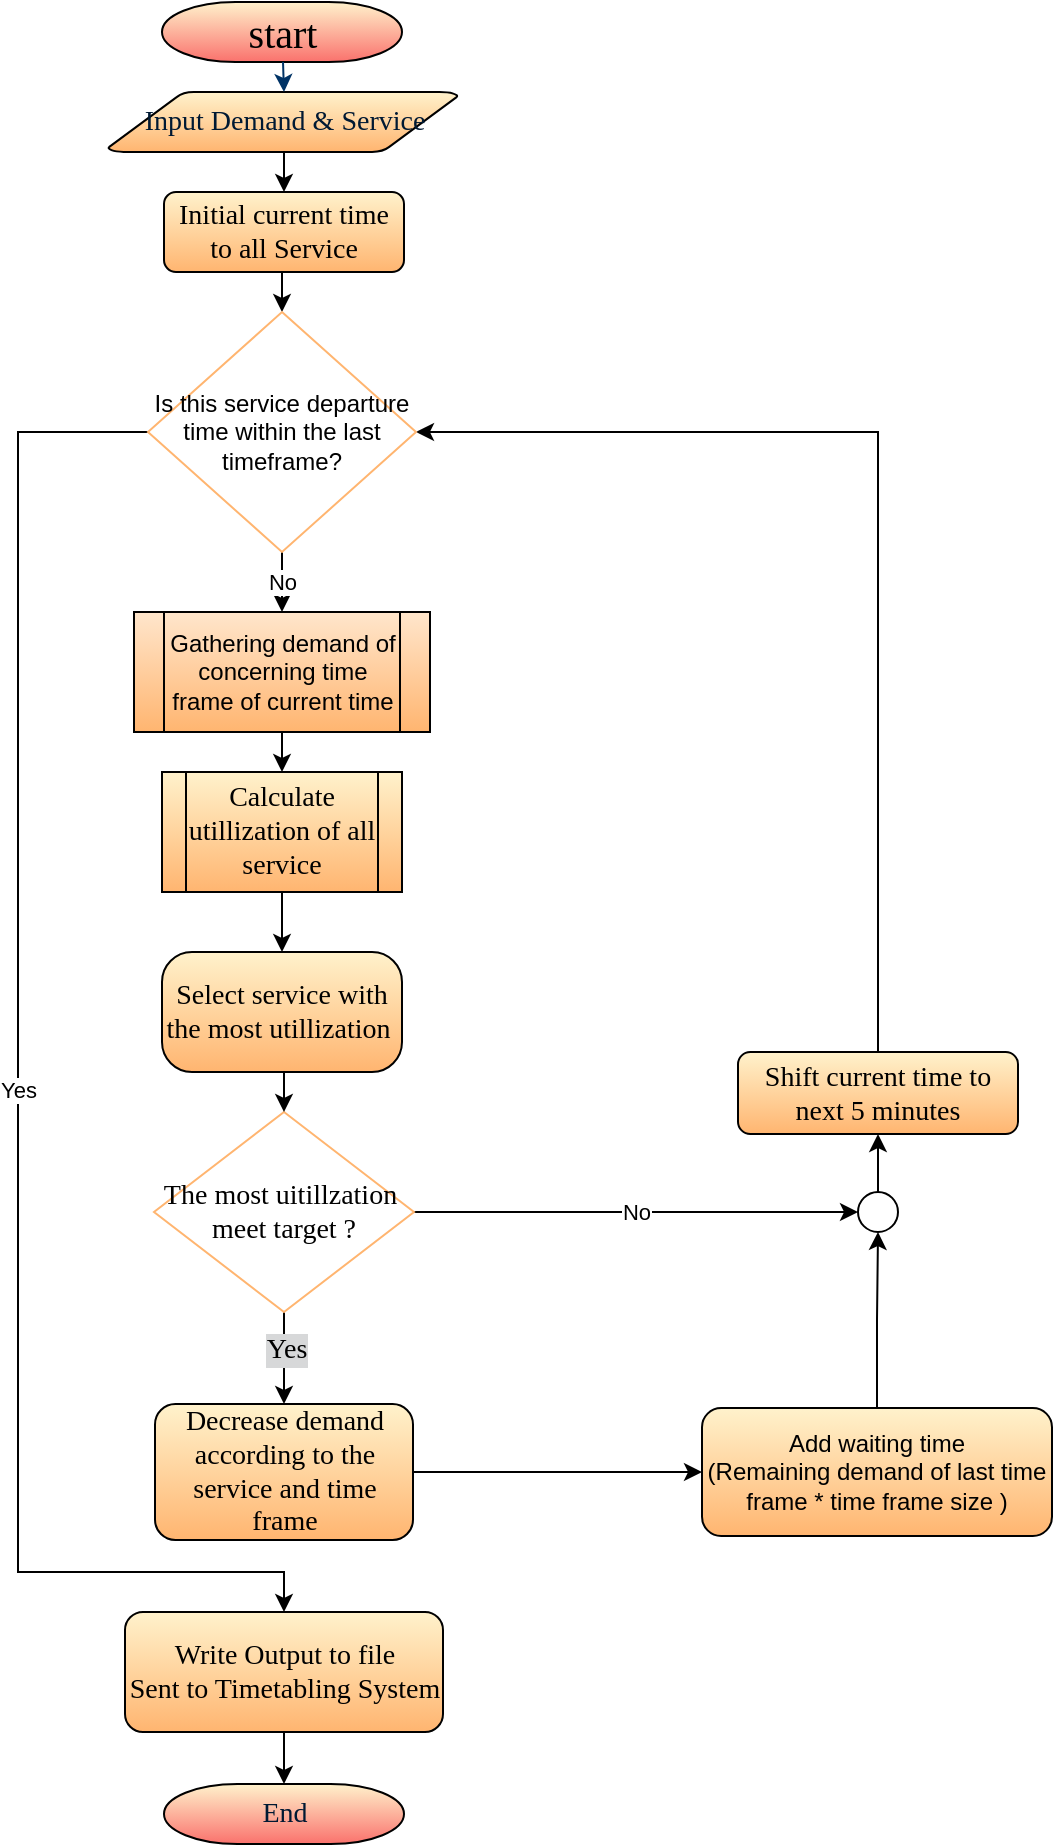 <mxfile version="10.6.5" type="github"><diagram id="IksRYjbdFxxhTBMnKAOK" name="Page-1"><mxGraphModel dx="1874" dy="745" grid="1" gridSize="10" guides="1" tooltips="1" connect="1" arrows="1" fold="1" page="1" pageScale="1" pageWidth="850" pageHeight="1100" math="0" shadow="0"><root><mxCell id="0"/><mxCell id="1" parent="0"/><mxCell id="jh3pecBuK80P3w0I09oi-1" value="start" style="shape=mxgraph.flowchart.terminator;fillColor=#FFF2CC;strokeColor=#000000;strokeWidth=1;gradientDirection=south;fontStyle=0;html=1;fontFamily=Times New Roman;spacing=2;fontSize=20;gradientColor=#FA726D;labelBorderColor=none;" parent="1" vertex="1"><mxGeometry x="272" y="75" width="120" height="30" as="geometry"/></mxCell><mxCell id="jh3pecBuK80P3w0I09oi-2" value="Input Demand &amp;amp; Service&lt;br style=&quot;font-size: 14px;&quot;&gt;" style="shape=mxgraph.flowchart.data;fillColor=#FFF2CC;strokeColor=#000000;strokeWidth=1;gradientColor=#FFB570;gradientDirection=south;fontColor=#001933;fontStyle=0;html=1;fontFamily=Times New Roman;spacing=2;fontSize=14;labelBorderColor=none;" parent="1" vertex="1"><mxGeometry x="245" y="120" width="175" height="30" as="geometry"/></mxCell><mxCell id="jh3pecBuK80P3w0I09oi-3" style="edgeStyle=orthogonalEdgeStyle;rounded=0;html=1;exitX=0.5;exitY=1;exitPerimeter=0;entryX=0.5;entryY=0;jettySize=auto;orthogonalLoop=1;fontFamily=Times New Roman;spacing=2;fontSize=14;labelBorderColor=none;" parent="1" target="jh3pecBuK80P3w0I09oi-8" edge="1"><mxGeometry relative="1" as="geometry"><mxPoint x="332" y="150" as="sourcePoint"/></mxGeometry></mxCell><mxCell id="jh3pecBuK80P3w0I09oi-5" style="fontColor=#001933;fontStyle=1;strokeColor=#003366;strokeWidth=1;html=1;fontFamily=Times New Roman;spacing=2;fontSize=14;labelBorderColor=none;" parent="1" source="jh3pecBuK80P3w0I09oi-1" edge="1"><mxGeometry relative="1" as="geometry"><mxPoint x="333" y="120" as="targetPoint"/></mxGeometry></mxCell><mxCell id="WuXg2kiTyfer259w6d29-26" style="edgeStyle=orthogonalEdgeStyle;rounded=0;orthogonalLoop=1;jettySize=auto;html=1;exitX=0.5;exitY=1;exitDx=0;exitDy=0;entryX=0.5;entryY=0;entryDx=0;entryDy=0;" parent="1" source="jh3pecBuK80P3w0I09oi-8" target="WuXg2kiTyfer259w6d29-23" edge="1"><mxGeometry relative="1" as="geometry"/></mxCell><mxCell id="jh3pecBuK80P3w0I09oi-8" value="Initial current time to all Service" style="rounded=1;whiteSpace=wrap;html=1;fontFamily=Times New Roman;spacing=2;fontSize=14;fillColor=#FFF2CC;gradientColor=#FFB570;labelBorderColor=none;strokeColor=#000000;strokeWidth=1;" parent="1" vertex="1"><mxGeometry x="273" y="170" width="120" height="40" as="geometry"/></mxCell><mxCell id="WuXg2kiTyfer259w6d29-31" style="edgeStyle=orthogonalEdgeStyle;rounded=0;orthogonalLoop=1;jettySize=auto;html=1;exitX=0.5;exitY=1;exitDx=0;exitDy=0;entryX=0.5;entryY=0;entryDx=0;entryDy=0;entryPerimeter=0;" parent="1" source="jh3pecBuK80P3w0I09oi-24" target="jh3pecBuK80P3w0I09oi-25" edge="1"><mxGeometry relative="1" as="geometry"/></mxCell><mxCell id="jh3pecBuK80P3w0I09oi-24" value="Write Output to file&lt;br style=&quot;font-size: 14px;&quot;&gt;Sent to Timetabling System&lt;br style=&quot;font-size: 14px;&quot;&gt;" style="rounded=1;whiteSpace=wrap;html=1;fontFamily=Times New Roman;spacing=2;fontSize=14;fillColor=#FFF2CC;gradientColor=#FFB570;labelBorderColor=none;strokeColor=#000000;strokeWidth=1;" parent="1" vertex="1"><mxGeometry x="253.5" y="880" width="159" height="60" as="geometry"/></mxCell><mxCell id="jh3pecBuK80P3w0I09oi-25" value="End" style="shape=mxgraph.flowchart.terminator;fillColor=#FFF2CC;strokeColor=#000000;strokeWidth=1;gradientColor=#FA726D;gradientDirection=south;fontColor=#001933;fontStyle=0;html=1;fontFamily=Times New Roman;spacing=2;fontSize=14;labelBorderColor=none;" parent="1" vertex="1"><mxGeometry x="273" y="966" width="120" height="30" as="geometry"/></mxCell><mxCell id="WuXg2kiTyfer259w6d29-42" style="edgeStyle=orthogonalEdgeStyle;rounded=0;orthogonalLoop=1;jettySize=auto;html=1;exitX=1;exitY=0.5;exitDx=0;exitDy=0;entryX=0;entryY=0.5;entryDx=0;entryDy=0;" parent="1" source="jh3pecBuK80P3w0I09oi-26" target="WuXg2kiTyfer259w6d29-15" edge="1"><mxGeometry relative="1" as="geometry"/></mxCell><mxCell id="jh3pecBuK80P3w0I09oi-26" value="Decrease demand according to the service and time frame" style="rounded=1;whiteSpace=wrap;html=1;fontFamily=Times New Roman;spacing=2;fontSize=14;fillColor=#FFF2CC;gradientColor=#FFB570;labelBorderColor=none;strokeColor=#000000;strokeWidth=1;" parent="1" vertex="1"><mxGeometry x="268.5" y="776" width="129" height="68" as="geometry"/></mxCell><mxCell id="jh3pecBuK80P3w0I09oi-43" style="edgeStyle=orthogonalEdgeStyle;rounded=0;html=1;exitX=0.5;exitY=1;entryX=0.5;entryY=0;jettySize=auto;orthogonalLoop=1;fontFamily=Times New Roman;spacing=2;fontSize=14;entryDx=0;entryDy=0;labelBorderColor=none;" parent="1" source="jh3pecBuK80P3w0I09oi-39" target="jh3pecBuK80P3w0I09oi-85" edge="1"><mxGeometry relative="1" as="geometry"><mxPoint x="202.724" y="780.207" as="targetPoint"/></mxGeometry></mxCell><mxCell id="jh3pecBuK80P3w0I09oi-39" value="&lt;span style=&quot;font-size: 14px&quot;&gt;Calculate utillization of all service&lt;/span&gt;" style="shape=process;whiteSpace=wrap;html=1;backgroundOutline=1;fontFamily=Times New Roman;spacing=2;fontSize=14;fillColor=#FFF2CC;gradientColor=#FFB570;labelBorderColor=none;strokeColor=#000000;strokeWidth=1;" parent="1" vertex="1"><mxGeometry x="272" y="460" width="120" height="60" as="geometry"/></mxCell><mxCell id="jh3pecBuK80P3w0I09oi-63" style="edgeStyle=orthogonalEdgeStyle;rounded=0;html=1;exitX=0.5;exitY=1;entryX=0.5;entryY=0;jettySize=auto;orthogonalLoop=1;fontFamily=Times New Roman;spacing=2;fontSize=14;labelBorderColor=none;" parent="1" source="jh3pecBuK80P3w0I09oi-60" target="jh3pecBuK80P3w0I09oi-26" edge="1"><mxGeometry relative="1" as="geometry"/></mxCell><mxCell id="jh3pecBuK80P3w0I09oi-64" value="Yes" style="text;html=1;resizable=0;points=[];align=center;verticalAlign=middle;labelBackgroundColor=#d7d8d9;fontFamily=Times New Roman;spacing=2;fontSize=14;labelBorderColor=none;" parent="jh3pecBuK80P3w0I09oi-63" vertex="1" connectable="0"><mxGeometry x="-0.651" y="3" relative="1" as="geometry"><mxPoint x="-2" y="11" as="offset"/></mxGeometry></mxCell><mxCell id="WuXg2kiTyfer259w6d29-39" value="No" style="edgeStyle=orthogonalEdgeStyle;rounded=0;orthogonalLoop=1;jettySize=auto;html=1;exitX=1;exitY=0.5;exitDx=0;exitDy=0;entryX=0;entryY=0.5;entryDx=0;entryDy=0;" parent="1" source="jh3pecBuK80P3w0I09oi-60" target="WuXg2kiTyfer259w6d29-38" edge="1"><mxGeometry relative="1" as="geometry"/></mxCell><mxCell id="jh3pecBuK80P3w0I09oi-60" value="The most uitillzation&amp;nbsp; meet target ?" style="rhombus;whiteSpace=wrap;html=1;fontFamily=Times New Roman;spacing=2;fontSize=14;fillColor=#FFFFFF;gradientColor=none;labelBorderColor=none;strokeColor=#FFB570;strokeWidth=1;" parent="1" vertex="1"><mxGeometry x="268" y="630" width="130" height="100" as="geometry"/></mxCell><mxCell id="WuXg2kiTyfer259w6d29-33" style="edgeStyle=orthogonalEdgeStyle;rounded=0;orthogonalLoop=1;jettySize=auto;html=1;exitX=0.5;exitY=0;exitDx=0;exitDy=0;entryX=1;entryY=0.5;entryDx=0;entryDy=0;" parent="1" source="jh3pecBuK80P3w0I09oi-79" target="WuXg2kiTyfer259w6d29-23" edge="1"><mxGeometry relative="1" as="geometry"/></mxCell><mxCell id="jh3pecBuK80P3w0I09oi-79" value="Shift current time to next 5 minutes" style="rounded=1;whiteSpace=wrap;html=1;fontFamily=Times New Roman;spacing=2;fontSize=14;fillColor=#FFF2CC;gradientColor=#FFB570;labelBorderColor=none;strokeColor=#000000;strokeWidth=1;" parent="1" vertex="1"><mxGeometry x="560" y="600" width="140" height="41" as="geometry"/></mxCell><mxCell id="7aQVyZFDAGQBYN12E_En-2" style="edgeStyle=orthogonalEdgeStyle;rounded=0;orthogonalLoop=1;jettySize=auto;html=1;exitX=0.5;exitY=1;exitDx=0;exitDy=0;entryX=0.5;entryY=0;entryDx=0;entryDy=0;fontFamily=Times New Roman;spacing=2;fontSize=14;labelBorderColor=none;" parent="1" source="jh3pecBuK80P3w0I09oi-85" target="jh3pecBuK80P3w0I09oi-60" edge="1"><mxGeometry relative="1" as="geometry"/></mxCell><mxCell id="jh3pecBuK80P3w0I09oi-85" value="&lt;span style=&quot;font-size: 14px&quot;&gt;Select service with the most utillization&amp;nbsp;&lt;/span&gt;" style="rounded=1;whiteSpace=wrap;html=1;arcSize=25;fontFamily=Times New Roman;spacing=2;fontSize=14;fillColor=#FFF2CC;gradientColor=#FFB570;labelBorderColor=none;strokeColor=#000000;strokeWidth=1;" parent="1" vertex="1"><mxGeometry x="272" y="550" width="120" height="60" as="geometry"/></mxCell><mxCell id="WuXg2kiTyfer259w6d29-24" style="edgeStyle=orthogonalEdgeStyle;rounded=0;orthogonalLoop=1;jettySize=auto;html=1;exitX=0.5;exitY=1;exitDx=0;exitDy=0;entryX=0.5;entryY=0;entryDx=0;entryDy=0;" parent="1" source="WuXg2kiTyfer259w6d29-2" target="jh3pecBuK80P3w0I09oi-39" edge="1"><mxGeometry relative="1" as="geometry"/></mxCell><mxCell id="WuXg2kiTyfer259w6d29-2" value="Gathering demand of concerning time frame of current time&lt;br&gt;" style="shape=process;whiteSpace=wrap;html=1;backgroundOutline=1;fillColor=#ffe6cc;strokeColor=#000000;gradientColor=#FFB570;" parent="1" vertex="1"><mxGeometry x="258" y="380" width="148" height="60" as="geometry"/></mxCell><mxCell id="WuXg2kiTyfer259w6d29-43" style="edgeStyle=orthogonalEdgeStyle;rounded=0;orthogonalLoop=1;jettySize=auto;html=1;exitX=0.5;exitY=0;exitDx=0;exitDy=0;entryX=0.5;entryY=1;entryDx=0;entryDy=0;" parent="1" source="WuXg2kiTyfer259w6d29-15" target="WuXg2kiTyfer259w6d29-38" edge="1"><mxGeometry relative="1" as="geometry"/></mxCell><mxCell id="WuXg2kiTyfer259w6d29-15" value="Add waiting time&lt;br&gt;(Remaining demand of last time frame * time frame size )&lt;br&gt;" style="rounded=1;whiteSpace=wrap;html=1;gradientColor=#FFF2CC;fillColor=#FFB570;gradientDirection=north;" parent="1" vertex="1"><mxGeometry x="542" y="778" width="175" height="64" as="geometry"/></mxCell><mxCell id="WuXg2kiTyfer259w6d29-35" value="Yes" style="edgeStyle=orthogonalEdgeStyle;rounded=0;orthogonalLoop=1;jettySize=auto;html=1;exitX=0;exitY=0.5;exitDx=0;exitDy=0;entryX=0.5;entryY=0;entryDx=0;entryDy=0;" parent="1" source="WuXg2kiTyfer259w6d29-23" target="jh3pecBuK80P3w0I09oi-24" edge="1"><mxGeometry relative="1" as="geometry"><Array as="points"><mxPoint x="200" y="290"/><mxPoint x="200" y="860"/><mxPoint x="333" y="860"/></Array></mxGeometry></mxCell><mxCell id="xQHmkj6Ae9LlChv_rjGD-3" value="No&lt;br&gt;" style="edgeStyle=orthogonalEdgeStyle;rounded=0;orthogonalLoop=1;jettySize=auto;html=1;exitX=0.5;exitY=1;exitDx=0;exitDy=0;entryX=0.5;entryY=0;entryDx=0;entryDy=0;" edge="1" parent="1" source="WuXg2kiTyfer259w6d29-23" target="WuXg2kiTyfer259w6d29-2"><mxGeometry relative="1" as="geometry"/></mxCell><mxCell id="WuXg2kiTyfer259w6d29-23" value="&lt;span&gt;Is this service departure time within the last timeframe?&lt;/span&gt;" style="rhombus;whiteSpace=wrap;html=1;fillColor=#FFFFFF;strokeColor=#FFB570;gradientColor=none;" parent="1" vertex="1"><mxGeometry x="265" y="230" width="134" height="120" as="geometry"/></mxCell><mxCell id="WuXg2kiTyfer259w6d29-41" style="edgeStyle=orthogonalEdgeStyle;rounded=0;orthogonalLoop=1;jettySize=auto;html=1;exitX=0.5;exitY=0;exitDx=0;exitDy=0;entryX=0.5;entryY=1;entryDx=0;entryDy=0;" parent="1" source="WuXg2kiTyfer259w6d29-38" target="jh3pecBuK80P3w0I09oi-79" edge="1"><mxGeometry relative="1" as="geometry"/></mxCell><mxCell id="WuXg2kiTyfer259w6d29-38" value="" style="ellipse;whiteSpace=wrap;html=1;aspect=fixed;" parent="1" vertex="1"><mxGeometry x="620" y="670" width="20" height="20" as="geometry"/></mxCell></root></mxGraphModel></diagram></mxfile>
